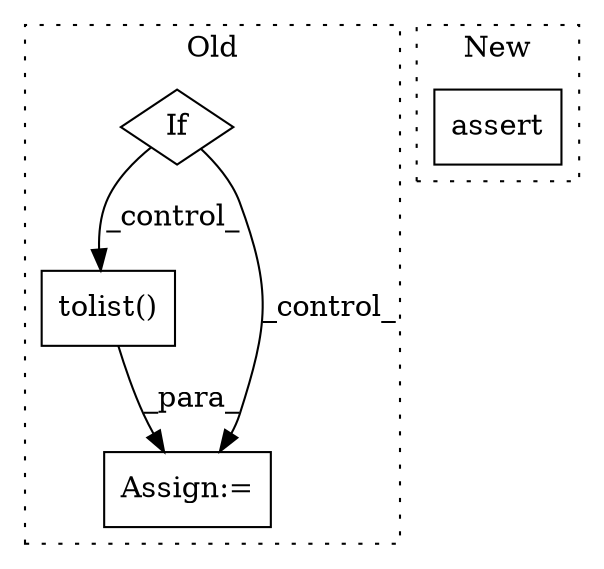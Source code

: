 digraph G {
subgraph cluster0 {
1 [label="tolist()" a="75" s="3685" l="55" shape="box"];
3 [label="Assign:=" a="68" s="3682" l="3" shape="box"];
4 [label="If" a="96" s="3646" l="3" shape="diamond"];
label = "Old";
style="dotted";
}
subgraph cluster1 {
2 [label="assert" a="65" s="3273" l="7" shape="box"];
label = "New";
style="dotted";
}
1 -> 3 [label="_para_"];
4 -> 1 [label="_control_"];
4 -> 3 [label="_control_"];
}